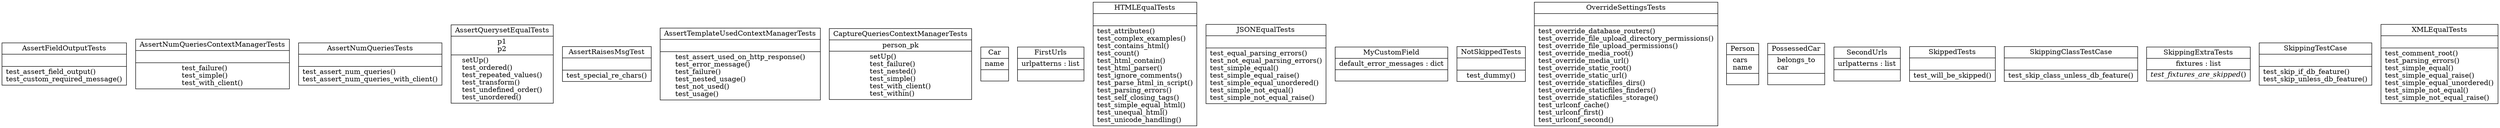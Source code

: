 digraph "classes_52" {
rankdir=BT
charset="utf-8"
"test_utils.tests.AssertFieldOutputTests" [color="black", fontcolor="black", label=<{AssertFieldOutputTests|<br ALIGN="LEFT"/>|test_assert_field_output()<br ALIGN="LEFT"/>test_custom_required_message()<br ALIGN="LEFT"/>}>, shape="record", style="solid"];
"test_utils.tests.AssertNumQueriesContextManagerTests" [color="black", fontcolor="black", label=<{AssertNumQueriesContextManagerTests|<br ALIGN="LEFT"/>|test_failure()<br ALIGN="LEFT"/>test_simple()<br ALIGN="LEFT"/>test_with_client()<br ALIGN="LEFT"/>}>, shape="record", style="solid"];
"test_utils.tests.AssertNumQueriesTests" [color="black", fontcolor="black", label=<{AssertNumQueriesTests|<br ALIGN="LEFT"/>|test_assert_num_queries()<br ALIGN="LEFT"/>test_assert_num_queries_with_client()<br ALIGN="LEFT"/>}>, shape="record", style="solid"];
"test_utils.tests.AssertQuerysetEqualTests" [color="black", fontcolor="black", label=<{AssertQuerysetEqualTests|p1<br ALIGN="LEFT"/>p2<br ALIGN="LEFT"/>|setUp()<br ALIGN="LEFT"/>test_ordered()<br ALIGN="LEFT"/>test_repeated_values()<br ALIGN="LEFT"/>test_transform()<br ALIGN="LEFT"/>test_undefined_order()<br ALIGN="LEFT"/>test_unordered()<br ALIGN="LEFT"/>}>, shape="record", style="solid"];
"test_utils.tests.AssertRaisesMsgTest" [color="black", fontcolor="black", label=<{AssertRaisesMsgTest|<br ALIGN="LEFT"/>|test_special_re_chars()<br ALIGN="LEFT"/>}>, shape="record", style="solid"];
"test_utils.tests.AssertTemplateUsedContextManagerTests" [color="black", fontcolor="black", label=<{AssertTemplateUsedContextManagerTests|<br ALIGN="LEFT"/>|test_assert_used_on_http_response()<br ALIGN="LEFT"/>test_error_message()<br ALIGN="LEFT"/>test_failure()<br ALIGN="LEFT"/>test_nested_usage()<br ALIGN="LEFT"/>test_not_used()<br ALIGN="LEFT"/>test_usage()<br ALIGN="LEFT"/>}>, shape="record", style="solid"];
"test_utils.tests.CaptureQueriesContextManagerTests" [color="black", fontcolor="black", label=<{CaptureQueriesContextManagerTests|person_pk<br ALIGN="LEFT"/>|setUp()<br ALIGN="LEFT"/>test_failure()<br ALIGN="LEFT"/>test_nested()<br ALIGN="LEFT"/>test_simple()<br ALIGN="LEFT"/>test_with_client()<br ALIGN="LEFT"/>test_within()<br ALIGN="LEFT"/>}>, shape="record", style="solid"];
"test_utils.models.Car" [color="black", fontcolor="black", label=<{Car|name<br ALIGN="LEFT"/>|}>, shape="record", style="solid"];
"test_utils.tests.FirstUrls" [color="black", fontcolor="black", label=<{FirstUrls|urlpatterns : list<br ALIGN="LEFT"/>|}>, shape="record", style="solid"];
"test_utils.tests.HTMLEqualTests" [color="black", fontcolor="black", label=<{HTMLEqualTests|<br ALIGN="LEFT"/>|test_attributes()<br ALIGN="LEFT"/>test_complex_examples()<br ALIGN="LEFT"/>test_contains_html()<br ALIGN="LEFT"/>test_count()<br ALIGN="LEFT"/>test_html_contain()<br ALIGN="LEFT"/>test_html_parser()<br ALIGN="LEFT"/>test_ignore_comments()<br ALIGN="LEFT"/>test_parse_html_in_script()<br ALIGN="LEFT"/>test_parsing_errors()<br ALIGN="LEFT"/>test_self_closing_tags()<br ALIGN="LEFT"/>test_simple_equal_html()<br ALIGN="LEFT"/>test_unequal_html()<br ALIGN="LEFT"/>test_unicode_handling()<br ALIGN="LEFT"/>}>, shape="record", style="solid"];
"test_utils.tests.JSONEqualTests" [color="black", fontcolor="black", label=<{JSONEqualTests|<br ALIGN="LEFT"/>|test_equal_parsing_errors()<br ALIGN="LEFT"/>test_not_equal_parsing_errors()<br ALIGN="LEFT"/>test_simple_equal()<br ALIGN="LEFT"/>test_simple_equal_raise()<br ALIGN="LEFT"/>test_simple_equal_unordered()<br ALIGN="LEFT"/>test_simple_not_equal()<br ALIGN="LEFT"/>test_simple_not_equal_raise()<br ALIGN="LEFT"/>}>, shape="record", style="solid"];
"test_utils.tests.AssertFieldOutputTests.test_custom_required_message.MyCustomField" [color="black", fontcolor="black", label=<{MyCustomField|default_error_messages : dict<br ALIGN="LEFT"/>|}>, shape="record", style="solid"];
"test_utils.tests.SkippingClassTestCase.test_skip_class_unless_db_feature.NotSkippedTests" [color="black", fontcolor="black", label=<{NotSkippedTests|<br ALIGN="LEFT"/>|test_dummy()<br ALIGN="LEFT"/>}>, shape="record", style="solid"];
"test_utils.tests.OverrideSettingsTests" [color="black", fontcolor="black", label=<{OverrideSettingsTests|<br ALIGN="LEFT"/>|test_override_database_routers()<br ALIGN="LEFT"/>test_override_file_upload_directory_permissions()<br ALIGN="LEFT"/>test_override_file_upload_permissions()<br ALIGN="LEFT"/>test_override_media_root()<br ALIGN="LEFT"/>test_override_media_url()<br ALIGN="LEFT"/>test_override_static_root()<br ALIGN="LEFT"/>test_override_static_url()<br ALIGN="LEFT"/>test_override_staticfiles_dirs()<br ALIGN="LEFT"/>test_override_staticfiles_finders()<br ALIGN="LEFT"/>test_override_staticfiles_storage()<br ALIGN="LEFT"/>test_urlconf_cache()<br ALIGN="LEFT"/>test_urlconf_first()<br ALIGN="LEFT"/>test_urlconf_second()<br ALIGN="LEFT"/>}>, shape="record", style="solid"];
"test_utils.models.Person" [color="black", fontcolor="black", label=<{Person|cars<br ALIGN="LEFT"/>name<br ALIGN="LEFT"/>|}>, shape="record", style="solid"];
"test_utils.models.PossessedCar" [color="black", fontcolor="black", label=<{PossessedCar|belongs_to<br ALIGN="LEFT"/>car<br ALIGN="LEFT"/>|}>, shape="record", style="solid"];
"test_utils.tests.SecondUrls" [color="black", fontcolor="black", label=<{SecondUrls|urlpatterns : list<br ALIGN="LEFT"/>|}>, shape="record", style="solid"];
"test_utils.tests.SkippingClassTestCase.test_skip_class_unless_db_feature.SkippedTests" [color="black", fontcolor="black", label=<{SkippedTests|<br ALIGN="LEFT"/>|test_will_be_skipped()<br ALIGN="LEFT"/>}>, shape="record", style="solid"];
"test_utils.tests.SkippingClassTestCase" [color="black", fontcolor="black", label=<{SkippingClassTestCase|<br ALIGN="LEFT"/>|test_skip_class_unless_db_feature()<br ALIGN="LEFT"/>}>, shape="record", style="solid"];
"test_utils.tests.SkippingExtraTests" [color="black", fontcolor="black", label=<{SkippingExtraTests|fixtures : list<br ALIGN="LEFT"/>|<I>test_fixtures_are_skipped</I>()<br ALIGN="LEFT"/>}>, shape="record", style="solid"];
"test_utils.tests.SkippingTestCase" [color="black", fontcolor="black", label=<{SkippingTestCase|<br ALIGN="LEFT"/>|test_skip_if_db_feature()<br ALIGN="LEFT"/>test_skip_unless_db_feature()<br ALIGN="LEFT"/>}>, shape="record", style="solid"];
"test_utils.tests.XMLEqualTests" [color="black", fontcolor="black", label=<{XMLEqualTests|<br ALIGN="LEFT"/>|test_comment_root()<br ALIGN="LEFT"/>test_parsing_errors()<br ALIGN="LEFT"/>test_simple_equal()<br ALIGN="LEFT"/>test_simple_equal_raise()<br ALIGN="LEFT"/>test_simple_equal_unordered()<br ALIGN="LEFT"/>test_simple_not_equal()<br ALIGN="LEFT"/>test_simple_not_equal_raise()<br ALIGN="LEFT"/>}>, shape="record", style="solid"];
}
